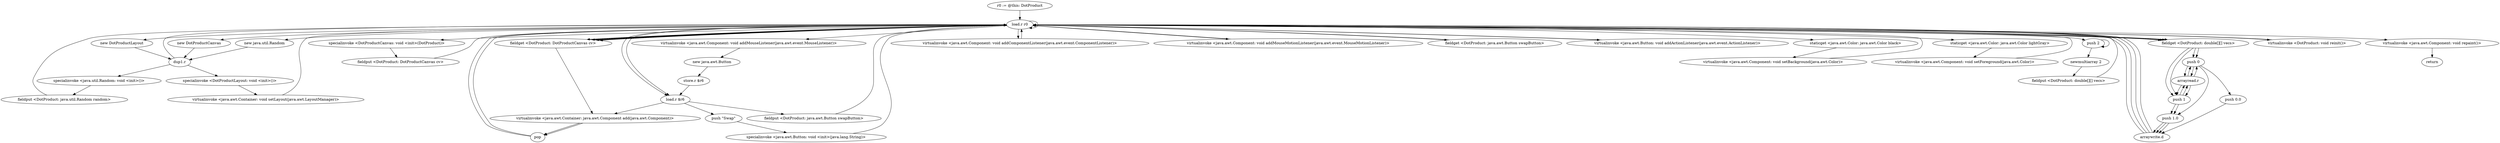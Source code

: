 digraph "" {
    "r0 := @this: DotProduct"
    "load.r r0"
    "r0 := @this: DotProduct"->"load.r r0";
    "new DotProductLayout"
    "load.r r0"->"new DotProductLayout";
    "dup1.r"
    "new DotProductLayout"->"dup1.r";
    "specialinvoke <DotProductLayout: void <init>()>"
    "dup1.r"->"specialinvoke <DotProductLayout: void <init>()>";
    "virtualinvoke <java.awt.Container: void setLayout(java.awt.LayoutManager)>"
    "specialinvoke <DotProductLayout: void <init>()>"->"virtualinvoke <java.awt.Container: void setLayout(java.awt.LayoutManager)>";
    "virtualinvoke <java.awt.Container: void setLayout(java.awt.LayoutManager)>"->"load.r r0";
    "new DotProductCanvas"
    "load.r r0"->"new DotProductCanvas";
    "new DotProductCanvas"->"dup1.r";
    "dup1.r"->"load.r r0";
    "specialinvoke <DotProductCanvas: void <init>(DotProduct)>"
    "load.r r0"->"specialinvoke <DotProductCanvas: void <init>(DotProduct)>";
    "fieldput <DotProduct: DotProductCanvas cv>"
    "specialinvoke <DotProductCanvas: void <init>(DotProduct)>"->"fieldput <DotProduct: DotProductCanvas cv>";
    "fieldput <DotProduct: DotProductCanvas cv>"->"load.r r0";
    "fieldget <DotProduct: DotProductCanvas cv>"
    "load.r r0"->"fieldget <DotProduct: DotProductCanvas cv>";
    "fieldget <DotProduct: DotProductCanvas cv>"->"load.r r0";
    "virtualinvoke <java.awt.Component: void addComponentListener(java.awt.event.ComponentListener)>"
    "load.r r0"->"virtualinvoke <java.awt.Component: void addComponentListener(java.awt.event.ComponentListener)>";
    "virtualinvoke <java.awt.Component: void addComponentListener(java.awt.event.ComponentListener)>"->"load.r r0";
    "load.r r0"->"fieldget <DotProduct: DotProductCanvas cv>";
    "fieldget <DotProduct: DotProductCanvas cv>"->"load.r r0";
    "virtualinvoke <java.awt.Component: void addMouseMotionListener(java.awt.event.MouseMotionListener)>"
    "load.r r0"->"virtualinvoke <java.awt.Component: void addMouseMotionListener(java.awt.event.MouseMotionListener)>";
    "virtualinvoke <java.awt.Component: void addMouseMotionListener(java.awt.event.MouseMotionListener)>"->"load.r r0";
    "load.r r0"->"fieldget <DotProduct: DotProductCanvas cv>";
    "fieldget <DotProduct: DotProductCanvas cv>"->"load.r r0";
    "virtualinvoke <java.awt.Component: void addMouseListener(java.awt.event.MouseListener)>"
    "load.r r0"->"virtualinvoke <java.awt.Component: void addMouseListener(java.awt.event.MouseListener)>";
    "new java.awt.Button"
    "virtualinvoke <java.awt.Component: void addMouseListener(java.awt.event.MouseListener)>"->"new java.awt.Button";
    "store.r $r6"
    "new java.awt.Button"->"store.r $r6";
    "load.r $r6"
    "store.r $r6"->"load.r $r6";
    "push \"Swap\""
    "load.r $r6"->"push \"Swap\"";
    "specialinvoke <java.awt.Button: void <init>(java.lang.String)>"
    "push \"Swap\""->"specialinvoke <java.awt.Button: void <init>(java.lang.String)>";
    "specialinvoke <java.awt.Button: void <init>(java.lang.String)>"->"load.r r0";
    "load.r r0"->"load.r $r6";
    "fieldput <DotProduct: java.awt.Button swapButton>"
    "load.r $r6"->"fieldput <DotProduct: java.awt.Button swapButton>";
    "fieldput <DotProduct: java.awt.Button swapButton>"->"load.r r0";
    "load.r r0"->"load.r $r6";
    "virtualinvoke <java.awt.Container: java.awt.Component add(java.awt.Component)>"
    "load.r $r6"->"virtualinvoke <java.awt.Container: java.awt.Component add(java.awt.Component)>";
    "pop"
    "virtualinvoke <java.awt.Container: java.awt.Component add(java.awt.Component)>"->"pop";
    "pop"->"load.r r0";
    "fieldget <DotProduct: java.awt.Button swapButton>"
    "load.r r0"->"fieldget <DotProduct: java.awt.Button swapButton>";
    "fieldget <DotProduct: java.awt.Button swapButton>"->"load.r r0";
    "virtualinvoke <java.awt.Button: void addActionListener(java.awt.event.ActionListener)>"
    "load.r r0"->"virtualinvoke <java.awt.Button: void addActionListener(java.awt.event.ActionListener)>";
    "virtualinvoke <java.awt.Button: void addActionListener(java.awt.event.ActionListener)>"->"load.r r0";
    "load.r r0"->"load.r r0";
    "load.r r0"->"fieldget <DotProduct: DotProductCanvas cv>";
    "fieldget <DotProduct: DotProductCanvas cv>"->"virtualinvoke <java.awt.Container: java.awt.Component add(java.awt.Component)>";
    "virtualinvoke <java.awt.Container: java.awt.Component add(java.awt.Component)>"->"pop";
    "pop"->"load.r r0";
    "staticget <java.awt.Color: java.awt.Color black>"
    "load.r r0"->"staticget <java.awt.Color: java.awt.Color black>";
    "virtualinvoke <java.awt.Component: void setBackground(java.awt.Color)>"
    "staticget <java.awt.Color: java.awt.Color black>"->"virtualinvoke <java.awt.Component: void setBackground(java.awt.Color)>";
    "virtualinvoke <java.awt.Component: void setBackground(java.awt.Color)>"->"load.r r0";
    "staticget <java.awt.Color: java.awt.Color lightGray>"
    "load.r r0"->"staticget <java.awt.Color: java.awt.Color lightGray>";
    "virtualinvoke <java.awt.Component: void setForeground(java.awt.Color)>"
    "staticget <java.awt.Color: java.awt.Color lightGray>"->"virtualinvoke <java.awt.Component: void setForeground(java.awt.Color)>";
    "virtualinvoke <java.awt.Component: void setForeground(java.awt.Color)>"->"load.r r0";
    "new java.util.Random"
    "load.r r0"->"new java.util.Random";
    "new java.util.Random"->"dup1.r";
    "specialinvoke <java.util.Random: void <init>()>"
    "dup1.r"->"specialinvoke <java.util.Random: void <init>()>";
    "fieldput <DotProduct: java.util.Random random>"
    "specialinvoke <java.util.Random: void <init>()>"->"fieldput <DotProduct: java.util.Random random>";
    "fieldput <DotProduct: java.util.Random random>"->"load.r r0";
    "push 2"
    "load.r r0"->"push 2";
    "push 2"->"push 2";
    "newmultiarray 2"
    "push 2"->"newmultiarray 2";
    "fieldput <DotProduct: double[][] vecs>"
    "newmultiarray 2"->"fieldput <DotProduct: double[][] vecs>";
    "fieldput <DotProduct: double[][] vecs>"->"load.r r0";
    "fieldget <DotProduct: double[][] vecs>"
    "load.r r0"->"fieldget <DotProduct: double[][] vecs>";
    "push 0"
    "fieldget <DotProduct: double[][] vecs>"->"push 0";
    "arrayread.r"
    "push 0"->"arrayread.r";
    "arrayread.r"->"push 0";
    "push 0.0"
    "push 0"->"push 0.0";
    "arraywrite.d"
    "push 0.0"->"arraywrite.d";
    "arraywrite.d"->"load.r r0";
    "load.r r0"->"fieldget <DotProduct: double[][] vecs>";
    "fieldget <DotProduct: double[][] vecs>"->"push 0";
    "push 0"->"arrayread.r";
    "push 1"
    "arrayread.r"->"push 1";
    "push 1.0"
    "push 1"->"push 1.0";
    "push 1.0"->"arraywrite.d";
    "arraywrite.d"->"load.r r0";
    "load.r r0"->"fieldget <DotProduct: double[][] vecs>";
    "fieldget <DotProduct: double[][] vecs>"->"push 1";
    "push 1"->"arrayread.r";
    "arrayread.r"->"push 0";
    "push 0"->"push 1.0";
    "push 1.0"->"arraywrite.d";
    "arraywrite.d"->"load.r r0";
    "load.r r0"->"fieldget <DotProduct: double[][] vecs>";
    "fieldget <DotProduct: double[][] vecs>"->"push 1";
    "push 1"->"arrayread.r";
    "arrayread.r"->"push 1";
    "push 1"->"push 1.0";
    "push 1.0"->"arraywrite.d";
    "arraywrite.d"->"load.r r0";
    "virtualinvoke <DotProduct: void reinit()>"
    "load.r r0"->"virtualinvoke <DotProduct: void reinit()>";
    "virtualinvoke <DotProduct: void reinit()>"->"load.r r0";
    "virtualinvoke <java.awt.Component: void repaint()>"
    "load.r r0"->"virtualinvoke <java.awt.Component: void repaint()>";
    "return"
    "virtualinvoke <java.awt.Component: void repaint()>"->"return";
}
